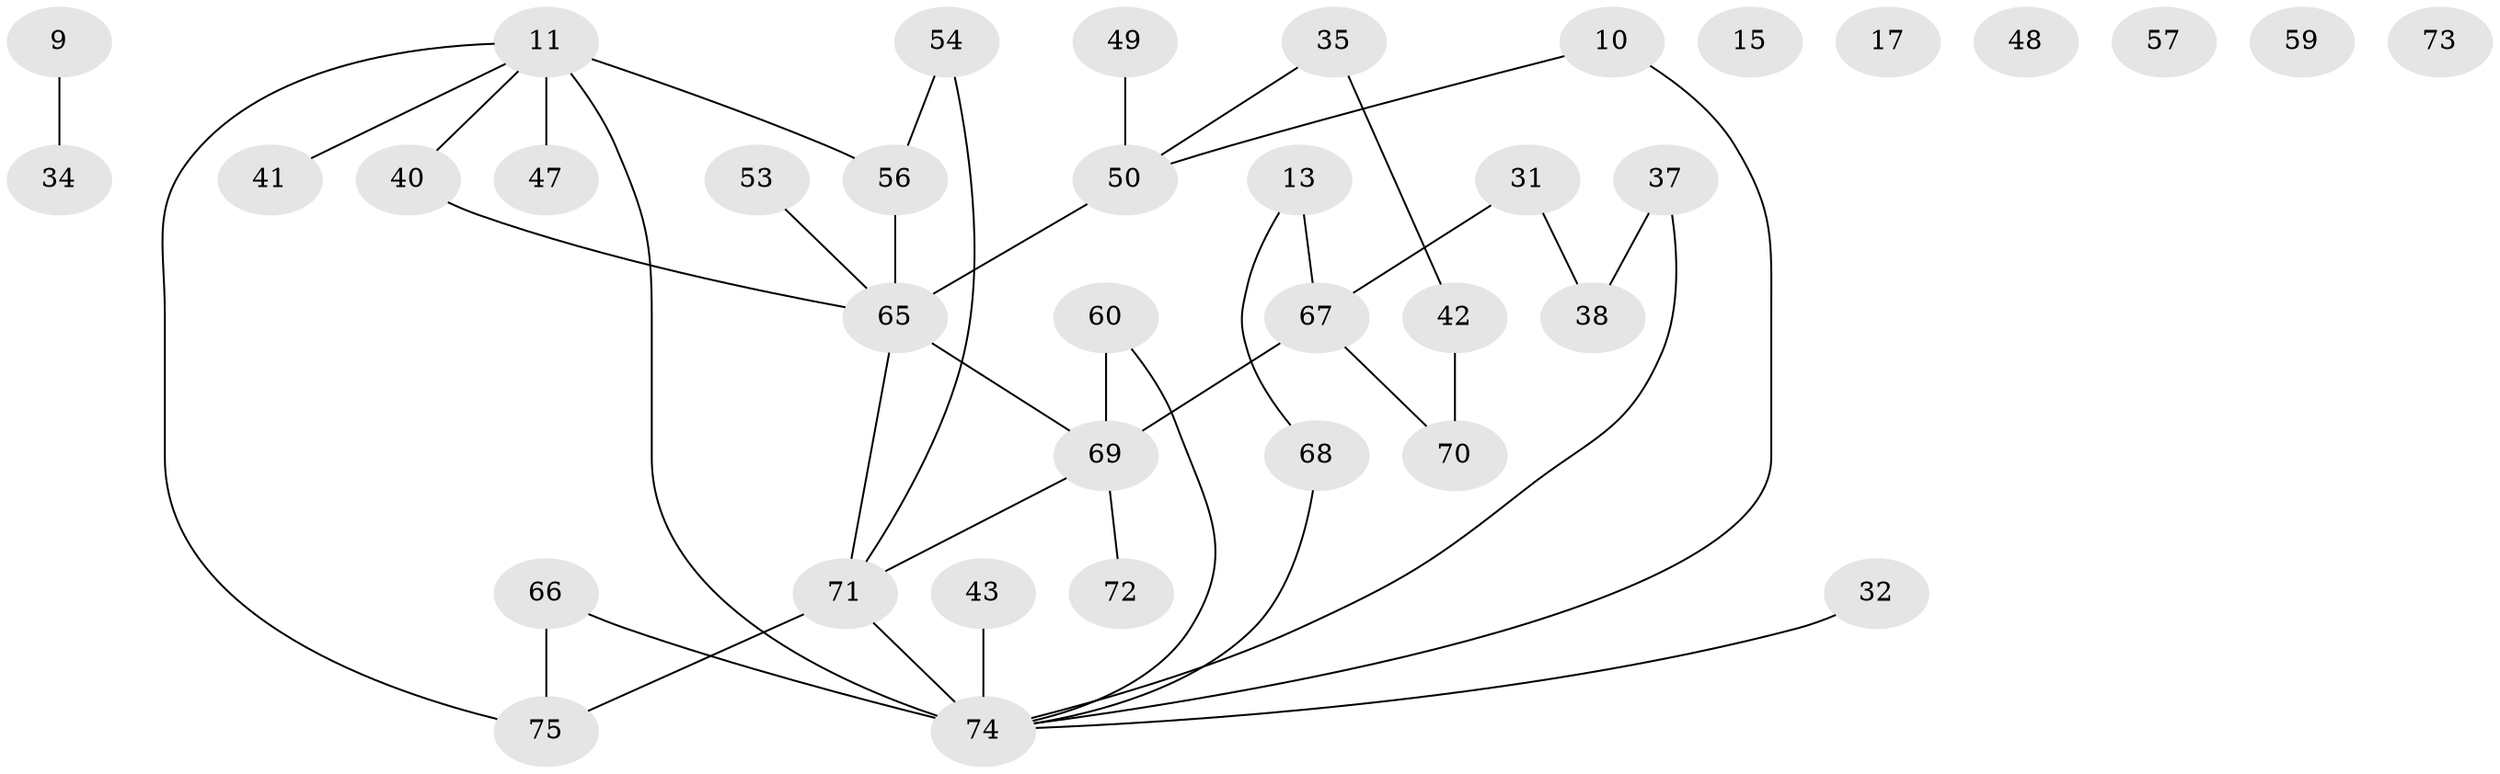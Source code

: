 // original degree distribution, {3: 0.18666666666666668, 1: 0.21333333333333335, 4: 0.06666666666666667, 2: 0.38666666666666666, 8: 0.013333333333333334, 5: 0.05333333333333334, 0: 0.06666666666666667, 6: 0.013333333333333334}
// Generated by graph-tools (version 1.1) at 2025/38/03/09/25 04:38:50]
// undirected, 37 vertices, 40 edges
graph export_dot {
graph [start="1"]
  node [color=gray90,style=filled];
  9;
  10;
  11;
  13;
  15;
  17;
  31;
  32;
  34;
  35;
  37;
  38;
  40;
  41;
  42 [super="+25"];
  43;
  47 [super="+45"];
  48;
  49;
  50 [super="+7+33"];
  53;
  54;
  56 [super="+14+27+39"];
  57;
  59;
  60;
  65 [super="+28+61+62"];
  66 [super="+23+30+46"];
  67;
  68;
  69 [super="+63+36+55"];
  70;
  71 [super="+58"];
  72;
  73 [super="+2+3"];
  74 [super="+8+24+22+29+64"];
  75 [super="+51+44"];
  9 -- 34;
  10 -- 50;
  10 -- 74;
  11 -- 40;
  11 -- 41;
  11 -- 47 [weight=2];
  11 -- 74;
  11 -- 56 [weight=2];
  11 -- 75;
  13 -- 67;
  13 -- 68;
  31 -- 38;
  31 -- 67;
  32 -- 74;
  35 -- 50;
  35 -- 42;
  37 -- 38;
  37 -- 74;
  40 -- 65;
  42 -- 70;
  43 -- 74;
  49 -- 50;
  50 -- 65 [weight=2];
  53 -- 65;
  54 -- 56;
  54 -- 71;
  56 -- 65 [weight=2];
  60 -- 74;
  60 -- 69;
  65 -- 71 [weight=2];
  65 -- 69;
  66 -- 75;
  66 -- 74;
  67 -- 69;
  67 -- 70;
  68 -- 74;
  69 -- 72;
  69 -- 71;
  71 -- 74 [weight=3];
  71 -- 75;
}
